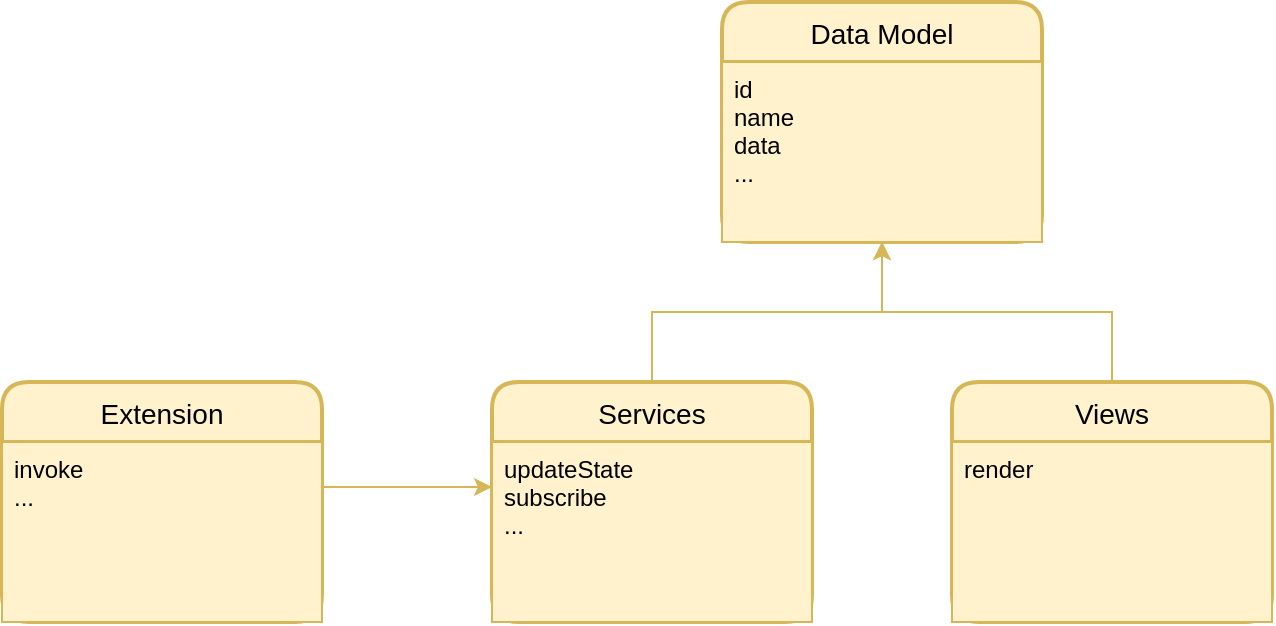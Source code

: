<mxfile version="13.9.5" type="device"><diagram id="j0U9zSEBpLDvMwpTAr2V" name="Page-1"><mxGraphModel dx="946" dy="725" grid="1" gridSize="10" guides="1" tooltips="1" connect="1" arrows="1" fold="1" page="1" pageScale="1" pageWidth="850" pageHeight="1100" math="0" shadow="0"><root><mxCell id="0"/><mxCell id="1" parent="0"/><mxCell id="a6QLDg1kuX7xbw7wAkuK-17" style="edgeStyle=orthogonalEdgeStyle;rounded=0;orthogonalLoop=1;jettySize=auto;html=1;exitX=0.5;exitY=0;exitDx=0;exitDy=0;entryX=0.5;entryY=1;entryDx=0;entryDy=0;fillColor=#fff2cc;strokeColor=#d6b656;sketch=0;shadow=0;" edge="1" parent="1" source="a6QLDg1kuX7xbw7wAkuK-3" target="a6QLDg1kuX7xbw7wAkuK-6"><mxGeometry relative="1" as="geometry"/></mxCell><mxCell id="a6QLDg1kuX7xbw7wAkuK-3" value="Services" style="swimlane;childLayout=stackLayout;horizontal=1;startSize=30;horizontalStack=0;rounded=1;fontSize=14;fontStyle=0;strokeWidth=2;resizeParent=0;resizeLast=1;shadow=0;dashed=0;align=center;fillColor=#fff2cc;strokeColor=#d6b656;sketch=0;" vertex="1" parent="1"><mxGeometry x="353" y="220" width="160" height="120" as="geometry"/></mxCell><mxCell id="a6QLDg1kuX7xbw7wAkuK-4" value="updateState&#10;subscribe&#10;..." style="align=left;strokeColor=#d6b656;fillColor=#fff2cc;spacingLeft=4;fontSize=12;verticalAlign=top;resizable=0;rotatable=0;part=1;sketch=0;shadow=0;" vertex="1" parent="a6QLDg1kuX7xbw7wAkuK-3"><mxGeometry y="30" width="160" height="90" as="geometry"/></mxCell><mxCell id="a6QLDg1kuX7xbw7wAkuK-5" value="Data Model" style="swimlane;childLayout=stackLayout;horizontal=1;startSize=30;horizontalStack=0;rounded=1;fontSize=14;fontStyle=0;strokeWidth=2;resizeParent=0;resizeLast=1;shadow=0;dashed=0;align=center;fillColor=#fff2cc;strokeColor=#d6b656;sketch=0;" vertex="1" parent="1"><mxGeometry x="468" y="30" width="160" height="120" as="geometry"/></mxCell><mxCell id="a6QLDg1kuX7xbw7wAkuK-6" value="id&#10;name&#10;data&#10;..." style="align=left;strokeColor=#d6b656;fillColor=#fff2cc;spacingLeft=4;fontSize=12;verticalAlign=top;resizable=0;rotatable=0;part=1;sketch=0;shadow=0;" vertex="1" parent="a6QLDg1kuX7xbw7wAkuK-5"><mxGeometry y="30" width="160" height="90" as="geometry"/></mxCell><mxCell id="a6QLDg1kuX7xbw7wAkuK-18" style="edgeStyle=orthogonalEdgeStyle;rounded=0;orthogonalLoop=1;jettySize=auto;html=1;exitX=0.5;exitY=0;exitDx=0;exitDy=0;entryX=0.5;entryY=1;entryDx=0;entryDy=0;fillColor=#fff2cc;strokeColor=#d6b656;sketch=0;shadow=0;" edge="1" parent="1" source="a6QLDg1kuX7xbw7wAkuK-7" target="a6QLDg1kuX7xbw7wAkuK-6"><mxGeometry relative="1" as="geometry"/></mxCell><mxCell id="a6QLDg1kuX7xbw7wAkuK-7" value="Views" style="swimlane;childLayout=stackLayout;horizontal=1;startSize=30;horizontalStack=0;rounded=1;fontSize=14;fontStyle=0;strokeWidth=2;resizeParent=0;resizeLast=1;shadow=0;dashed=0;align=center;fillColor=#fff2cc;strokeColor=#d6b656;sketch=0;" vertex="1" parent="1"><mxGeometry x="583" y="220" width="160" height="120" as="geometry"/></mxCell><mxCell id="a6QLDg1kuX7xbw7wAkuK-8" value="render" style="align=left;strokeColor=#d6b656;fillColor=#fff2cc;spacingLeft=4;fontSize=12;verticalAlign=top;resizable=0;rotatable=0;part=1;sketch=0;shadow=0;" vertex="1" parent="a6QLDg1kuX7xbw7wAkuK-7"><mxGeometry y="30" width="160" height="90" as="geometry"/></mxCell><mxCell id="a6QLDg1kuX7xbw7wAkuK-13" value="Extension" style="swimlane;childLayout=stackLayout;horizontal=1;startSize=30;horizontalStack=0;rounded=1;fontSize=14;fontStyle=0;strokeWidth=2;resizeParent=0;resizeLast=1;shadow=0;dashed=0;align=center;fillColor=#fff2cc;strokeColor=#d6b656;sketch=0;" vertex="1" parent="1"><mxGeometry x="108" y="220" width="160" height="120" as="geometry"/></mxCell><mxCell id="a6QLDg1kuX7xbw7wAkuK-14" value="invoke&#10;..." style="align=left;strokeColor=#d6b656;fillColor=#fff2cc;spacingLeft=4;fontSize=12;verticalAlign=top;resizable=0;rotatable=0;part=1;sketch=0;shadow=0;" vertex="1" parent="a6QLDg1kuX7xbw7wAkuK-13"><mxGeometry y="30" width="160" height="90" as="geometry"/></mxCell><mxCell id="a6QLDg1kuX7xbw7wAkuK-21" style="edgeStyle=orthogonalEdgeStyle;rounded=0;orthogonalLoop=1;jettySize=auto;html=1;exitX=1;exitY=0.25;exitDx=0;exitDy=0;entryX=0;entryY=0.25;entryDx=0;entryDy=0;fillColor=#fff2cc;strokeColor=#d6b656;sketch=0;shadow=0;" edge="1" parent="1" source="a6QLDg1kuX7xbw7wAkuK-14" target="a6QLDg1kuX7xbw7wAkuK-4"><mxGeometry relative="1" as="geometry"/></mxCell></root></mxGraphModel></diagram></mxfile>